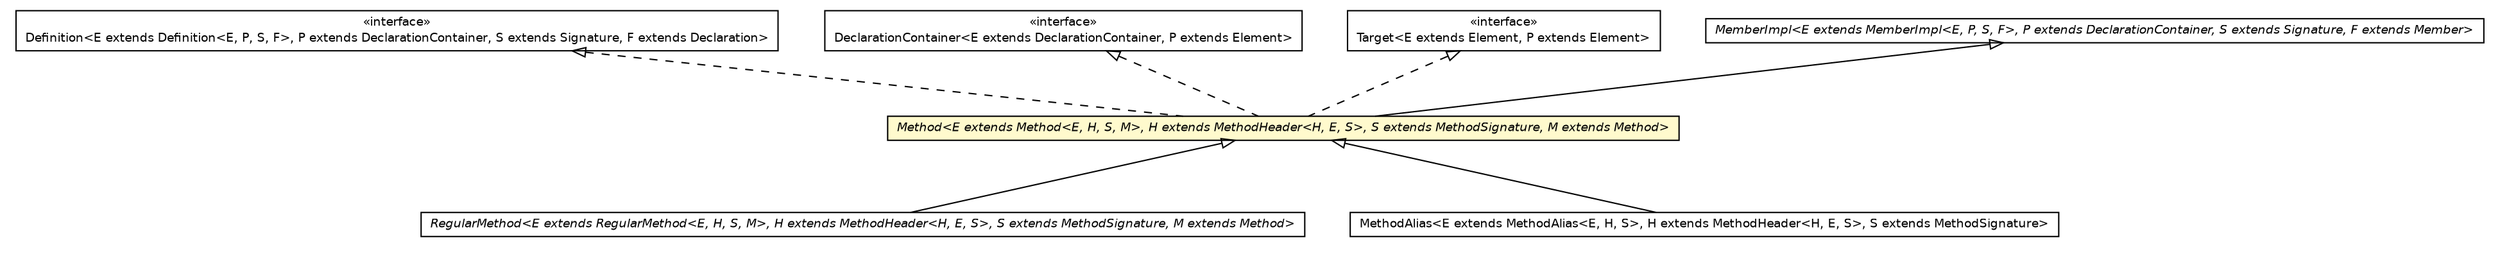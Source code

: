 #!/usr/local/bin/dot
#
# Class diagram 
# Generated by UMLGraph version 5.2 (http://www.umlgraph.org/)
#

digraph G {
	edge [fontname="Helvetica",fontsize=10,labelfontname="Helvetica",labelfontsize=10];
	node [fontname="Helvetica",fontsize=10,shape=plaintext];
	nodesep=0.25;
	ranksep=0.5;
	// chameleon.core.declaration.Definition<E extends chameleon.core.declaration.Definition<E, P, S, F>, P extends chameleon.core.declaration.DeclarationContainer, S extends chameleon.core.declaration.Signature, F extends chameleon.core.declaration.Declaration>
	c13874 [label=<<table title="chameleon.core.declaration.Definition" border="0" cellborder="1" cellspacing="0" cellpadding="2" port="p" href="../declaration/Definition.html">
		<tr><td><table border="0" cellspacing="0" cellpadding="1">
<tr><td align="center" balign="center"> &#171;interface&#187; </td></tr>
<tr><td align="center" balign="center"> Definition&lt;E extends Definition&lt;E, P, S, F&gt;, P extends DeclarationContainer, S extends Signature, F extends Declaration&gt; </td></tr>
		</table></td></tr>
		</table>>, fontname="Helvetica", fontcolor="black", fontsize=9.0];
	// chameleon.core.declaration.DeclarationContainer<E extends chameleon.core.declaration.DeclarationContainer, P extends chameleon.core.element.Element>
	c13875 [label=<<table title="chameleon.core.declaration.DeclarationContainer" border="0" cellborder="1" cellspacing="0" cellpadding="2" port="p" href="../declaration/DeclarationContainer.html">
		<tr><td><table border="0" cellspacing="0" cellpadding="1">
<tr><td align="center" balign="center"> &#171;interface&#187; </td></tr>
<tr><td align="center" balign="center"> DeclarationContainer&lt;E extends DeclarationContainer, P extends Element&gt; </td></tr>
		</table></td></tr>
		</table>>, fontname="Helvetica", fontcolor="black", fontsize=9.0];
	// chameleon.core.lookup.Target<E extends chameleon.core.element.Element, P extends chameleon.core.element.Element>
	c13900 [label=<<table title="chameleon.core.lookup.Target" border="0" cellborder="1" cellspacing="0" cellpadding="2" port="p" href="../lookup/Target.html">
		<tr><td><table border="0" cellspacing="0" cellpadding="1">
<tr><td align="center" balign="center"> &#171;interface&#187; </td></tr>
<tr><td align="center" balign="center"> Target&lt;E extends Element, P extends Element&gt; </td></tr>
		</table></td></tr>
		</table>>, fontname="Helvetica", fontcolor="black", fontsize=9.0];
	// chameleon.core.member.MemberImpl<E extends chameleon.core.member.MemberImpl<E, P, S, F>, P extends chameleon.core.declaration.DeclarationContainer, S extends chameleon.core.declaration.Signature, F extends chameleon.core.member.Member>
	c13912 [label=<<table title="chameleon.core.member.MemberImpl" border="0" cellborder="1" cellspacing="0" cellpadding="2" port="p" href="../member/MemberImpl.html">
		<tr><td><table border="0" cellspacing="0" cellpadding="1">
<tr><td align="center" balign="center"><font face="Helvetica-Oblique"> MemberImpl&lt;E extends MemberImpl&lt;E, P, S, F&gt;, P extends DeclarationContainer, S extends Signature, F extends Member&gt; </font></td></tr>
		</table></td></tr>
		</table>>, fontname="Helvetica", fontcolor="black", fontsize=9.0];
	// chameleon.core.method.RegularMethod<E extends chameleon.core.method.RegularMethod<E, H, S, M>, H extends chameleon.core.method.MethodHeader<H, E, S>, S extends chameleon.core.method.MethodSignature, M extends chameleon.core.method.Method>
	c13915 [label=<<table title="chameleon.core.method.RegularMethod" border="0" cellborder="1" cellspacing="0" cellpadding="2" port="p" href="./RegularMethod.html">
		<tr><td><table border="0" cellspacing="0" cellpadding="1">
<tr><td align="center" balign="center"><font face="Helvetica-Oblique"> RegularMethod&lt;E extends RegularMethod&lt;E, H, S, M&gt;, H extends MethodHeader&lt;H, E, S&gt;, S extends MethodSignature, M extends Method&gt; </font></td></tr>
		</table></td></tr>
		</table>>, fontname="Helvetica", fontcolor="black", fontsize=9.0];
	// chameleon.core.method.MethodAlias<E extends chameleon.core.method.MethodAlias<E, H, S>, H extends chameleon.core.method.MethodHeader<H, E, S>, S extends chameleon.core.method.MethodSignature>
	c13921 [label=<<table title="chameleon.core.method.MethodAlias" border="0" cellborder="1" cellspacing="0" cellpadding="2" port="p" href="./MethodAlias.html">
		<tr><td><table border="0" cellspacing="0" cellpadding="1">
<tr><td align="center" balign="center"> MethodAlias&lt;E extends MethodAlias&lt;E, H, S&gt;, H extends MethodHeader&lt;H, E, S&gt;, S extends MethodSignature&gt; </td></tr>
		</table></td></tr>
		</table>>, fontname="Helvetica", fontcolor="black", fontsize=9.0];
	// chameleon.core.method.Method<E extends chameleon.core.method.Method<E, H, S, M>, H extends chameleon.core.method.MethodHeader<H, E, S>, S extends chameleon.core.method.MethodSignature, M extends chameleon.core.method.Method>
	c13922 [label=<<table title="chameleon.core.method.Method" border="0" cellborder="1" cellspacing="0" cellpadding="2" port="p" bgcolor="lemonChiffon" href="./Method.html">
		<tr><td><table border="0" cellspacing="0" cellpadding="1">
<tr><td align="center" balign="center"><font face="Helvetica-Oblique"> Method&lt;E extends Method&lt;E, H, S, M&gt;, H extends MethodHeader&lt;H, E, S&gt;, S extends MethodSignature, M extends Method&gt; </font></td></tr>
		</table></td></tr>
		</table>>, fontname="Helvetica", fontcolor="black", fontsize=9.0];
	//chameleon.core.method.RegularMethod<E extends chameleon.core.method.RegularMethod<E, H, S, M>, H extends chameleon.core.method.MethodHeader<H, E, S>, S extends chameleon.core.method.MethodSignature, M extends chameleon.core.method.Method> extends chameleon.core.method.Method<E, H, S, M>
	c13922:p -> c13915:p [dir=back,arrowtail=empty];
	//chameleon.core.method.MethodAlias<E extends chameleon.core.method.MethodAlias<E, H, S>, H extends chameleon.core.method.MethodHeader<H, E, S>, S extends chameleon.core.method.MethodSignature> extends chameleon.core.method.Method<E, H, S, chameleon.core.method.MethodAlias>
	c13922:p -> c13921:p [dir=back,arrowtail=empty];
	//chameleon.core.method.Method<E extends chameleon.core.method.Method<E, H, S, M>, H extends chameleon.core.method.MethodHeader<H, E, S>, S extends chameleon.core.method.MethodSignature, M extends chameleon.core.method.Method> extends chameleon.core.member.MemberImpl<E, chameleon.core.declaration.DeclarationContainer, S, M>
	c13912:p -> c13922:p [dir=back,arrowtail=empty];
	//chameleon.core.method.Method<E extends chameleon.core.method.Method<E, H, S, M>, H extends chameleon.core.method.MethodHeader<H, E, S>, S extends chameleon.core.method.MethodSignature, M extends chameleon.core.method.Method> implements chameleon.core.declaration.Definition<E extends chameleon.core.declaration.Definition<E, P, S, F>, P extends chameleon.core.declaration.DeclarationContainer, S extends chameleon.core.declaration.Signature, F extends chameleon.core.declaration.Declaration>
	c13874:p -> c13922:p [dir=back,arrowtail=empty,style=dashed];
	//chameleon.core.method.Method<E extends chameleon.core.method.Method<E, H, S, M>, H extends chameleon.core.method.MethodHeader<H, E, S>, S extends chameleon.core.method.MethodSignature, M extends chameleon.core.method.Method> implements chameleon.core.declaration.DeclarationContainer<E extends chameleon.core.declaration.DeclarationContainer, P extends chameleon.core.element.Element>
	c13875:p -> c13922:p [dir=back,arrowtail=empty,style=dashed];
	//chameleon.core.method.Method<E extends chameleon.core.method.Method<E, H, S, M>, H extends chameleon.core.method.MethodHeader<H, E, S>, S extends chameleon.core.method.MethodSignature, M extends chameleon.core.method.Method> implements chameleon.core.lookup.Target<E extends chameleon.core.element.Element, P extends chameleon.core.element.Element>
	c13900:p -> c13922:p [dir=back,arrowtail=empty,style=dashed];
}

